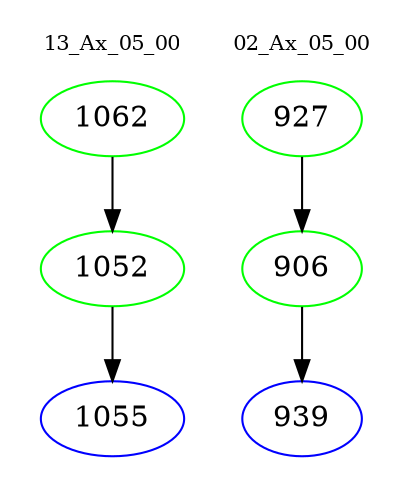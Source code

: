 digraph{
subgraph cluster_0 {
color = white
label = "13_Ax_05_00";
fontsize=10;
T0_1062 [label="1062", color="green"]
T0_1062 -> T0_1052 [color="black"]
T0_1052 [label="1052", color="green"]
T0_1052 -> T0_1055 [color="black"]
T0_1055 [label="1055", color="blue"]
}
subgraph cluster_1 {
color = white
label = "02_Ax_05_00";
fontsize=10;
T1_927 [label="927", color="green"]
T1_927 -> T1_906 [color="black"]
T1_906 [label="906", color="green"]
T1_906 -> T1_939 [color="black"]
T1_939 [label="939", color="blue"]
}
}
